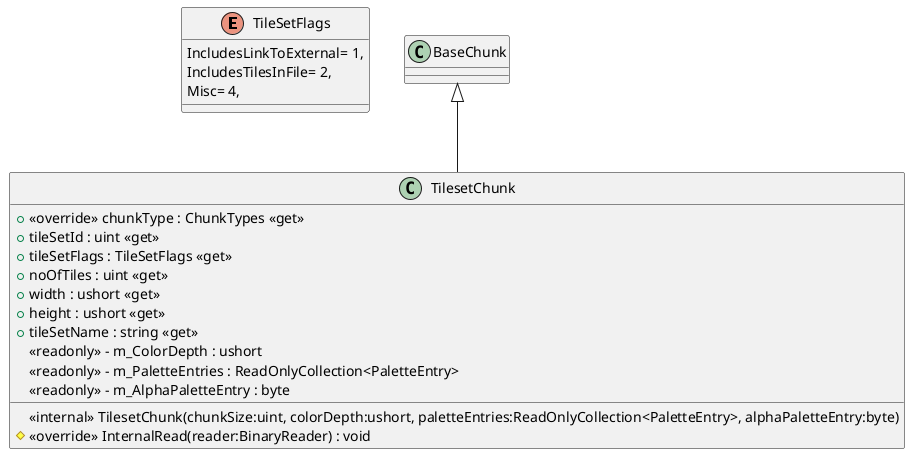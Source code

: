 @startuml
enum TileSetFlags {
    IncludesLinkToExternal= 1,
    IncludesTilesInFile= 2,
    Misc= 4,
}
class TilesetChunk {
    + <<override>> chunkType : ChunkTypes <<get>>
    + tileSetId : uint <<get>>
    + tileSetFlags : TileSetFlags <<get>>
    + noOfTiles : uint <<get>>
    + width : ushort <<get>>
    + height : ushort <<get>>
    + tileSetName : string <<get>>
    <<readonly>> - m_ColorDepth : ushort
    <<readonly>> - m_PaletteEntries : ReadOnlyCollection<PaletteEntry>
    <<readonly>> - m_AlphaPaletteEntry : byte
    <<internal>> TilesetChunk(chunkSize:uint, colorDepth:ushort, paletteEntries:ReadOnlyCollection<PaletteEntry>, alphaPaletteEntry:byte)
    # <<override>> InternalRead(reader:BinaryReader) : void
}
BaseChunk <|-- TilesetChunk
@enduml
